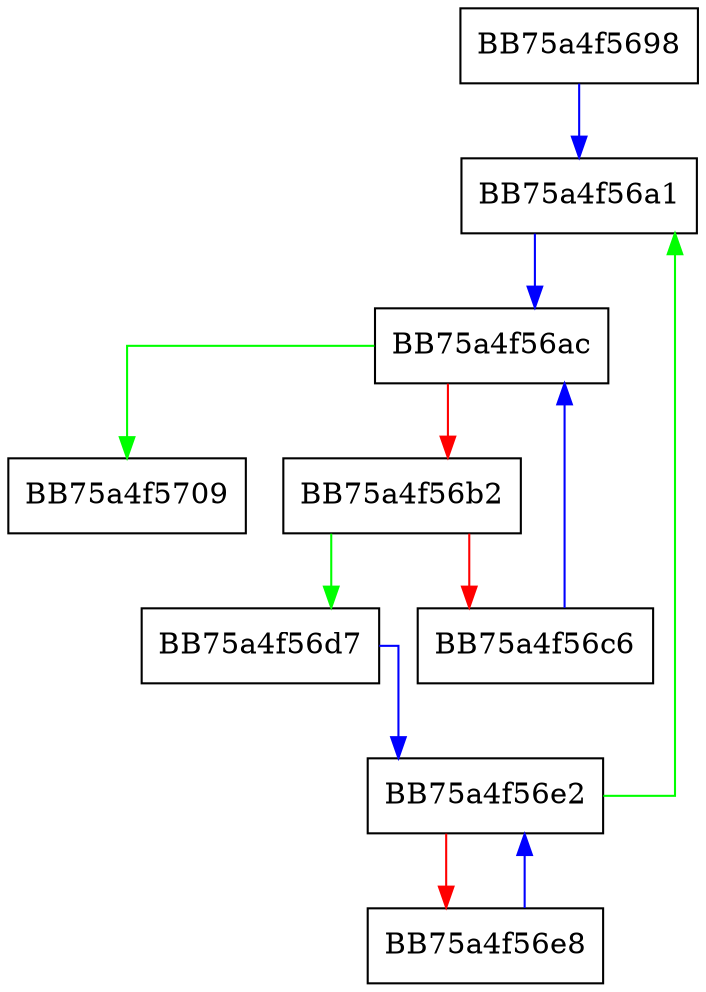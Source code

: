 digraph wait {
  node [shape="box"];
  graph [splines=ortho];
  BB75a4f5698 -> BB75a4f56a1 [color="blue"];
  BB75a4f56a1 -> BB75a4f56ac [color="blue"];
  BB75a4f56ac -> BB75a4f5709 [color="green"];
  BB75a4f56ac -> BB75a4f56b2 [color="red"];
  BB75a4f56b2 -> BB75a4f56d7 [color="green"];
  BB75a4f56b2 -> BB75a4f56c6 [color="red"];
  BB75a4f56c6 -> BB75a4f56ac [color="blue"];
  BB75a4f56d7 -> BB75a4f56e2 [color="blue"];
  BB75a4f56e2 -> BB75a4f56a1 [color="green"];
  BB75a4f56e2 -> BB75a4f56e8 [color="red"];
  BB75a4f56e8 -> BB75a4f56e2 [color="blue"];
}